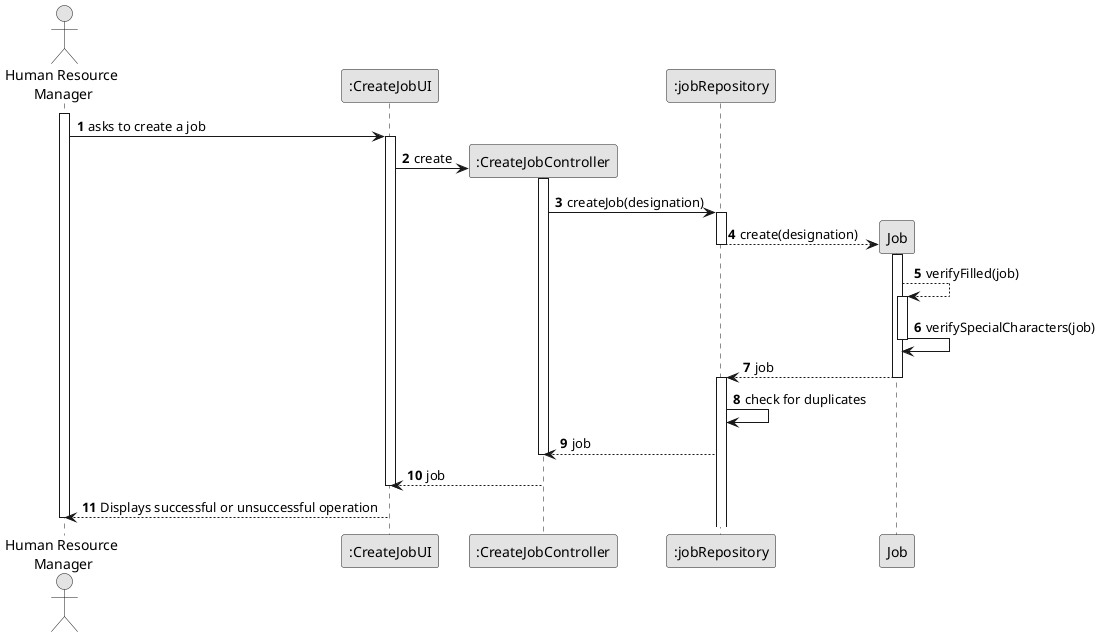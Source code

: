 @startuml
skinparam monochrome true
skinparam packageStyle rectangle
skinparam shadowing false

autonumber

'hide footbox
actor "Human Resource\n Manager" as HRM
participant ":CreateJobUI" as UI
participant ":CreateJobController" as CTRL
participant ":jobRepository" as jobRepository
participant "Job" as Job

activate HRM

        HRM -> UI : asks to create a job

        activate UI

            UI -> CTRL** : create

            activate CTRL

                CTRL -> jobRepository : createJob(designation)
                activate jobRepository

                    jobRepository --> Job**: create(designation)
                deactivate jobRepository

                activate Job

                    Job --> Job: verifyFilled(job)
                activate Job

                Job -> Job : verifySpecialCharacters(job)
                deactivate Job

                Job --> jobRepository : job
                deactivate Job

                activate jobRepository

                    jobRepository -> jobRepository : check for duplicates
                deactivate Job

        CTRL <-- jobRepository : job
        deactivate CTRL

        CTRL --> UI : job
        deactivate UI

        UI --> HRM : Displays successful or unsuccessful operation
deactivate HRM

@enduml